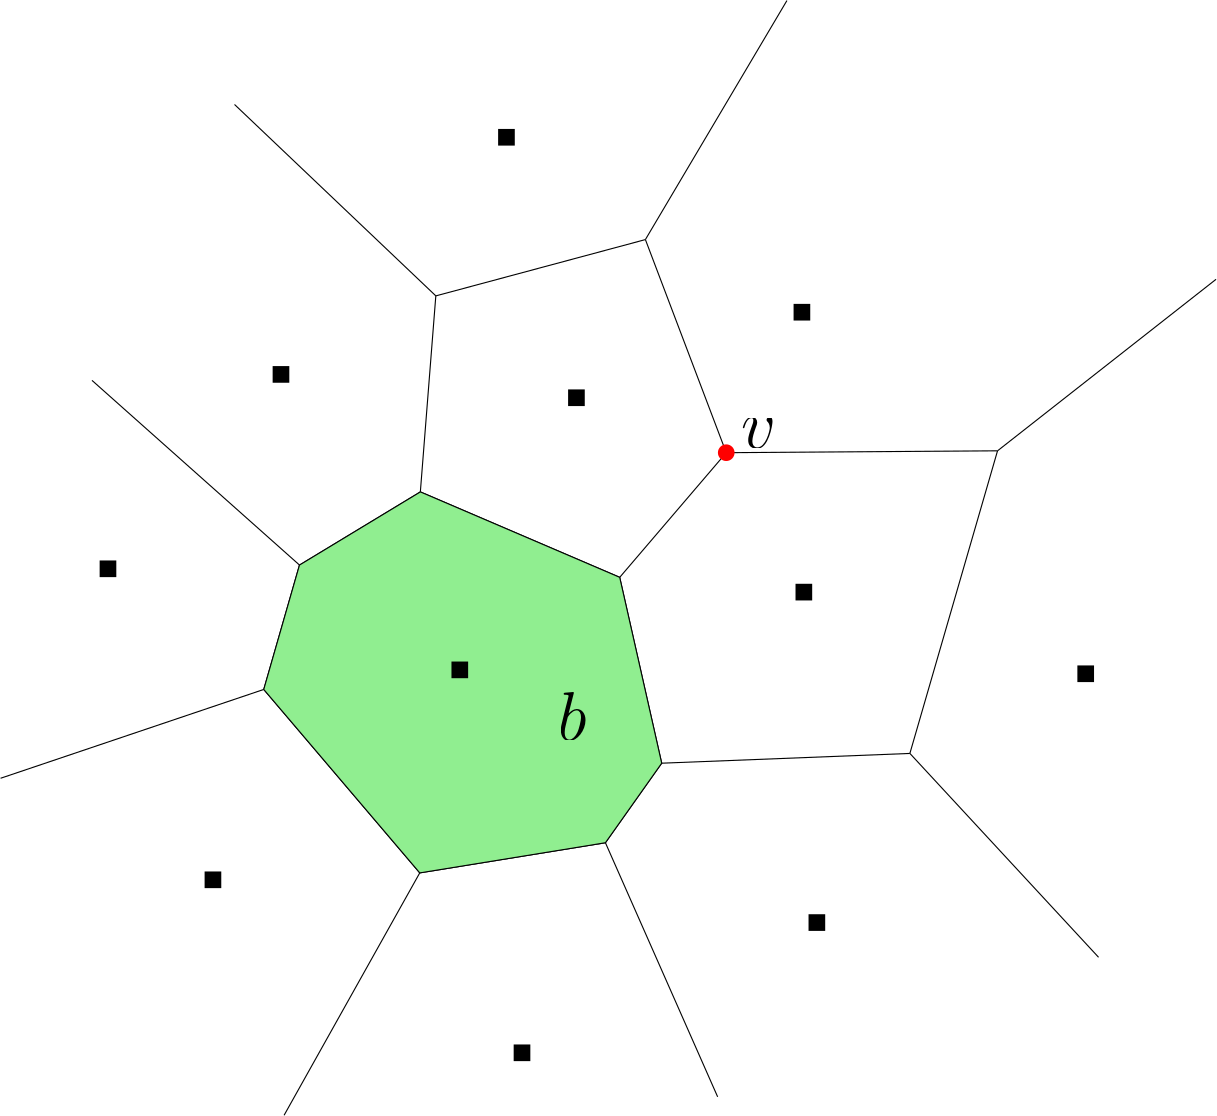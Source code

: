 <?xml version="1.0"?>
<!DOCTYPE ipe SYSTEM "ipe.dtd">
<ipe version="70212" creator="Ipe 7.2.12">
<info created="D:20190830215643" modified="D:20190830215643"/>
<ipestyle name="basic">
<symbol name="arrow/arc(spx)">
<path stroke="sym-stroke" fill="sym-stroke" pen="sym-pen">
0 0 m
-1 0.333 l
-1 -0.333 l
h
</path>
</symbol>
<symbol name="arrow/farc(spx)">
<path stroke="sym-stroke" fill="white" pen="sym-pen">
0 0 m
-1 0.333 l
-1 -0.333 l
h
</path>
</symbol>
<symbol name="arrow/ptarc(spx)">
<path stroke="sym-stroke" fill="sym-stroke" pen="sym-pen">
0 0 m
-1 0.333 l
-0.8 0 l
-1 -0.333 l
h
</path>
</symbol>
<symbol name="arrow/fptarc(spx)">
<path stroke="sym-stroke" fill="white" pen="sym-pen">
0 0 m
-1 0.333 l
-0.8 0 l
-1 -0.333 l
h
</path>
</symbol>
<symbol name="mark/circle(sx)" transformations="translations">
<path fill="sym-stroke">
0.6 0 0 0.6 0 0 e
0.4 0 0 0.4 0 0 e
</path>
</symbol>
<symbol name="mark/disk(sx)" transformations="translations">
<path fill="sym-stroke">
0.6 0 0 0.6 0 0 e
</path>
</symbol>
<symbol name="mark/fdisk(sfx)" transformations="translations">
<group>
<path fill="sym-fill">
0.5 0 0 0.5 0 0 e
</path>
<path fill="sym-stroke" fillrule="eofill">
0.6 0 0 0.6 0 0 e
0.4 0 0 0.4 0 0 e
</path>
</group>
</symbol>
<symbol name="mark/box(sx)" transformations="translations">
<path fill="sym-stroke" fillrule="eofill">
-0.6 -0.6 m
0.6 -0.6 l
0.6 0.6 l
-0.6 0.6 l
h
-0.4 -0.4 m
0.4 -0.4 l
0.4 0.4 l
-0.4 0.4 l
h
</path>
</symbol>
<symbol name="mark/square(sx)" transformations="translations">
<path fill="sym-stroke">
-0.6 -0.6 m
0.6 -0.6 l
0.6 0.6 l
-0.6 0.6 l
h
</path>
</symbol>
<symbol name="mark/fsquare(sfx)" transformations="translations">
<group>
<path fill="sym-fill">
-0.5 -0.5 m
0.5 -0.5 l
0.5 0.5 l
-0.5 0.5 l
h
</path>
<path fill="sym-stroke" fillrule="eofill">
-0.6 -0.6 m
0.6 -0.6 l
0.6 0.6 l
-0.6 0.6 l
h
-0.4 -0.4 m
0.4 -0.4 l
0.4 0.4 l
-0.4 0.4 l
h
</path>
</group>
</symbol>
<symbol name="mark/cross(sx)" transformations="translations">
<group>
<path fill="sym-stroke">
-0.43 -0.57 m
0.57 0.43 l
0.43 0.57 l
-0.57 -0.43 l
h
</path>
<path fill="sym-stroke">
-0.43 0.57 m
0.57 -0.43 l
0.43 -0.57 l
-0.57 0.43 l
h
</path>
</group>
</symbol>
<symbol name="arrow/fnormal(spx)">
<path stroke="sym-stroke" fill="white" pen="sym-pen">
0 0 m
-1 0.333 l
-1 -0.333 l
h
</path>
</symbol>
<symbol name="arrow/pointed(spx)">
<path stroke="sym-stroke" fill="sym-stroke" pen="sym-pen">
0 0 m
-1 0.333 l
-0.8 0 l
-1 -0.333 l
h
</path>
</symbol>
<symbol name="arrow/fpointed(spx)">
<path stroke="sym-stroke" fill="white" pen="sym-pen">
0 0 m
-1 0.333 l
-0.8 0 l
-1 -0.333 l
h
</path>
</symbol>
<symbol name="arrow/linear(spx)">
<path stroke="sym-stroke" pen="sym-pen">
-1 0.333 m
0 0 l
-1 -0.333 l
</path>
</symbol>
<symbol name="arrow/fdouble(spx)">
<path stroke="sym-stroke" fill="white" pen="sym-pen">
0 0 m
-1 0.333 l
-1 -0.333 l
h
-1 0 m
-2 0.333 l
-2 -0.333 l
h
</path>
</symbol>
<symbol name="arrow/double(spx)">
<path stroke="sym-stroke" fill="sym-stroke" pen="sym-pen">
0 0 m
-1 0.333 l
-1 -0.333 l
h
-1 0 m
-2 0.333 l
-2 -0.333 l
h
</path>
</symbol>
<pen name="heavier" value="0.8"/>
<pen name="fat" value="1.2"/>
<pen name="ultrafat" value="2"/>
<symbolsize name="large" value="5"/>
<symbolsize name="small" value="2"/>
<symbolsize name="tiny" value="1.1"/>
<arrowsize name="large" value="10"/>
<arrowsize name="small" value="5"/>
<arrowsize name="tiny" value="3"/>
<color name="red" value="1 0 0"/>
<color name="green" value="0 1 0"/>
<color name="blue" value="0 0 1"/>
<color name="yellow" value="1 1 0"/>
<color name="orange" value="1 0.647 0"/>
<color name="gold" value="1 0.843 0"/>
<color name="purple" value="0.627 0.125 0.941"/>
<color name="gray" value="0.745"/>
<color name="brown" value="0.647 0.165 0.165"/>
<color name="navy" value="0 0 0.502"/>
<color name="pink" value="1 0.753 0.796"/>
<color name="seagreen" value="0.18 0.545 0.341"/>
<color name="turquoise" value="0.251 0.878 0.816"/>
<color name="violet" value="0.933 0.51 0.933"/>
<color name="darkblue" value="0 0 0.545"/>
<color name="darkcyan" value="0 0.545 0.545"/>
<color name="darkgray" value="0.663"/>
<color name="darkgreen" value="0 0.392 0"/>
<color name="darkmagenta" value="0.545 0 0.545"/>
<color name="darkorange" value="1 0.549 0"/>
<color name="darkred" value="0.545 0 0"/>
<color name="lightblue" value="0.678 0.847 0.902"/>
<color name="lightcyan" value="0.878 1 1"/>
<color name="lightgray" value="0.827"/>
<color name="lightgreen" value="0.565 0.933 0.565"/>
<color name="lightyellow" value="1 1 0.878"/>
<dashstyle name="dashed" value="[4] 0"/>
<dashstyle name="dotted" value="[1 3] 0"/>
<dashstyle name="dash dotted" value="[4 2 1 2] 0"/>
<dashstyle name="dash dot dotted" value="[4 2 1 2 1 2] 0"/>
<textsize name="large" value="\large"/>
<textsize name="Large" value="\Large"/>
<textsize name="LARGE" value="\LARGE"/>
<textsize name="huge" value="\huge"/>
<textsize name="Huge" value="\Huge"/>
<textsize name="small" value="\small"/>
<textsize name="footnote" value="\footnotesize"/>
<textsize name="tiny" value="\tiny"/>
<textstyle name="center" begin="\begin{center}" end="\end{center}"/>
<textstyle name="itemize" begin="\begin{itemize}" end="\end{itemize}"/>
<textstyle name="item" begin="\begin{itemize}\item{}" end="\end{itemize}"/>
<gridsize name="4 pts" value="4"/>
<gridsize name="8 pts (~3 mm)" value="8"/>
<gridsize name="16 pts (~6 mm)" value="16"/>
<gridsize name="32 pts (~12 mm)" value="32"/>
<gridsize name="10 pts (~3.5 mm)" value="10"/>
<gridsize name="20 pts (~7 mm)" value="20"/>
<gridsize name="14 pts (~5 mm)" value="14"/>
<gridsize name="28 pts (~10 mm)" value="28"/>
<gridsize name="56 pts (~20 mm)" value="56"/>
<anglesize name="90 deg" value="90"/>
<anglesize name="60 deg" value="60"/>
<anglesize name="45 deg" value="45"/>
<anglesize name="30 deg" value="30"/>
<anglesize name="22.5 deg" value="22.5"/>
<opacity name="10%" value="0.1"/>
<opacity name="30%" value="0.3"/>
<opacity name="50%" value="0.5"/>
<opacity name="75%" value="0.75"/>
<tiling name="falling" angle="-60" step="4" width="1"/>
<tiling name="rising" angle="30" step="4" width="1"/>
</ipestyle>
<page>
<layer name="alpha"/>
<layer name="beta"/>
<view layers="alpha beta" active="alpha"/>
<use layer="alpha" name="mark/square(sx)" pos="130.89 489.232" size="large" stroke="black"/>
<use name="mark/square(sx)" pos="193.17 559.208" size="large" stroke="black"/>
<use name="mark/square(sx)" pos="299.534 550.811" size="large" stroke="black"/>
<use name="mark/square(sx)" pos="381.407 480.834" size="large" stroke="black"/>
<use matrix="1 0 0 1 6.78466 -37.7873" name="mark/square(sx)" pos="379.307 399.661" size="large" stroke="black"/>
<use matrix="1 0 0 1 -4.89836 -23.7921" name="mark/square(sx)" pos="284.839 338.782" size="large" stroke="black"/>
<use matrix="1 0 0 1 5.59813 -13.9953" name="mark/square(sx)" pos="163.08 391.264" size="large" stroke="black"/>
<use name="mark/square(sx)" pos="380.707 581.601" size="large" stroke="black"/>
<use matrix="1 0 0 1 13.9953 6.2979" name="mark/square(sx)" pos="260.347 638.282" size="large" stroke="black"/>
<use name="mark/square(sx)" pos="482.873 451.444" size="large" stroke="black"/>
<group layer="beta">
<path stroke="black">
186.969 445.8 m
199.832 490.576 l
</path>
<path stroke="black">
186.969 445.8 m
92.2195 413.822 l
</path>
<path stroke="black">
186.969 445.8 m
243.132 379.756 l
</path>
<path stroke="black">
243.132 379.756 m
309.969 390.613 l
</path>
<path stroke="black">
243.132 379.756 m
194.288 292.496 l
</path>
<path stroke="black">
199.832 490.576 m
125.133 557.058 l
</path>
<path stroke="black">
199.832 490.576 m
243.344 516.912 l
</path>
<path stroke="black">
309.969 390.613 m
350.371 299.138 l
</path>
<path stroke="black">
309.969 390.613 m
330.233 419.246 l
</path>
<path stroke="black">
243.344 516.912 m
315.113 486.154 l
</path>
<path stroke="black">
243.344 516.912 m
248.915 587.48 l
</path>
<path stroke="black">
248.915 587.48 m
176.445 656.386 l
</path>
<path stroke="black">
248.915 587.48 m
324.363 607.75 l
</path>
<path stroke="black">
324.363 607.75 m
375.312 693.797 l
</path>
<path stroke="black">
324.363 607.75 m
353.465 531.026 l
</path>
<path stroke="black">
330.233 419.246 m
315.113 486.154 l
</path>
<path stroke="black">
330.233 419.246 m
419.576 422.765 l
</path>
<path stroke="black">
315.113 486.154 m
353.465 531.026 l
</path>
<path stroke="black">
419.576 422.765 m
487.5 349.373 l
</path>
<path stroke="black">
419.576 422.765 m
451.131 531.704 l
</path>
<path stroke="black">
451.131 531.704 m
529.792 593.449 l
</path>
<path stroke="black">
451.131 531.704 m
353.465 531.026 l
</path>
</group>
<use layer="alpha" name="mark/square(sx)" pos="257.548 452.844" size="large" stroke="black"/>
<path stroke="black" fill="lightgreen">
243.344 516.912 m
315.113 486.154 l
330.233 419.246 l
309.969 390.613 l
243.132 379.756 l
186.969 445.8 l
199.832 490.576 l
h
</path>
<use name="mark/square(sx)" pos="257.548 452.844" size="large" stroke="black"/>
<use name="mark/disk(sx)" pos="353.465 531.026" size="large" stroke="red"/>
<text matrix="1 0 0 1 -1.18684 -6.71215" transformations="translations" pos="360.001 539.48" stroke="black" type="label" width="12.623" height="10.672" depth="0" valign="baseline" size="Huge" style="math">v</text>
<text matrix="1 0 0 1 20.796 5.05849" transformations="translations" pos="272.023 422.574" stroke="black" type="label" width="10.319" height="17.213" depth="0" valign="baseline" size="Huge" style="math">b</text>
</page>
</ipe>
